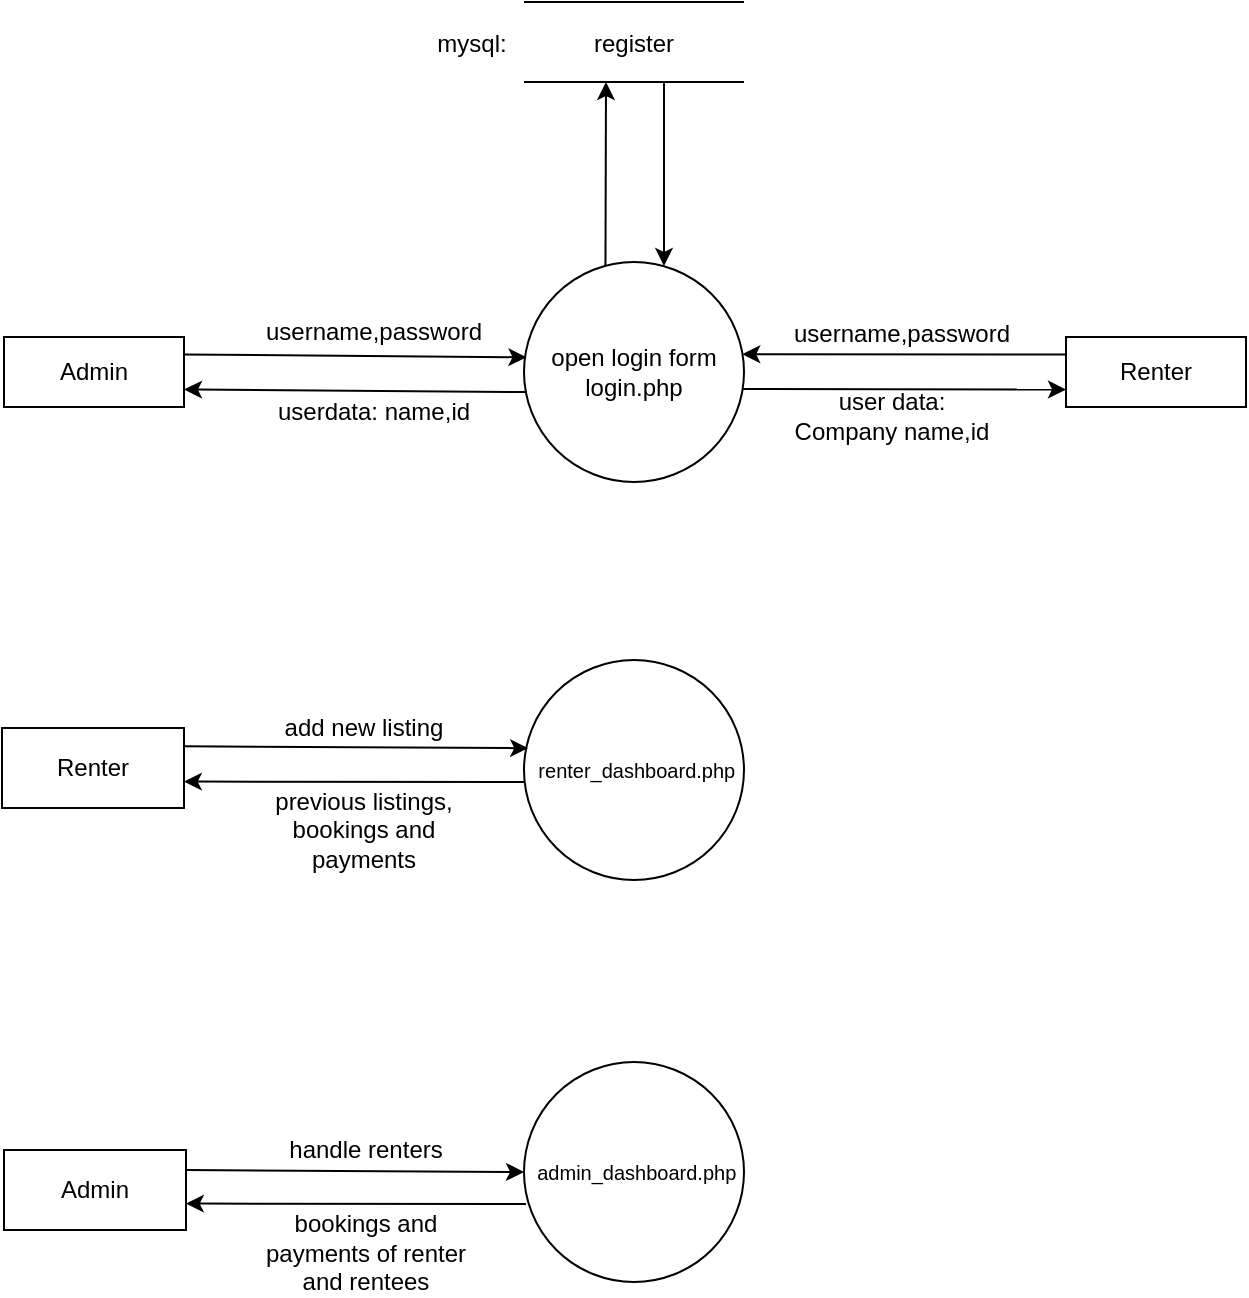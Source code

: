 <mxfile version="21.6.8" type="github">
  <diagram name="Page-1" id="Nq0isPCs4g1FgNZa7CM_">
    <mxGraphModel dx="1235" dy="701" grid="1" gridSize="10" guides="1" tooltips="1" connect="1" arrows="1" fold="1" page="1" pageScale="1" pageWidth="1169" pageHeight="827" math="0" shadow="0">
      <root>
        <mxCell id="0" />
        <mxCell id="1" parent="0" />
        <mxCell id="dllK3asZT1ui3LCHnfqZ-1" value="Admin" style="rounded=0;whiteSpace=wrap;html=1;" parent="1" vertex="1">
          <mxGeometry x="309" y="207.5" width="90" height="35" as="geometry" />
        </mxCell>
        <mxCell id="dllK3asZT1ui3LCHnfqZ-2" value="open login form&lt;br&gt;login.php" style="ellipse;whiteSpace=wrap;html=1;aspect=fixed;" parent="1" vertex="1">
          <mxGeometry x="569" y="170" width="110" height="110" as="geometry" />
        </mxCell>
        <mxCell id="dllK3asZT1ui3LCHnfqZ-3" value="" style="endArrow=none;html=1;rounded=0;" parent="1" edge="1">
          <mxGeometry width="50" height="50" relative="1" as="geometry">
            <mxPoint x="569" y="40" as="sourcePoint" />
            <mxPoint x="679" y="40" as="targetPoint" />
          </mxGeometry>
        </mxCell>
        <mxCell id="dllK3asZT1ui3LCHnfqZ-4" value="" style="endArrow=none;html=1;rounded=0;" parent="1" edge="1">
          <mxGeometry width="50" height="50" relative="1" as="geometry">
            <mxPoint x="569" y="80" as="sourcePoint" />
            <mxPoint x="679" y="80" as="targetPoint" />
          </mxGeometry>
        </mxCell>
        <mxCell id="dllK3asZT1ui3LCHnfqZ-5" value="" style="endArrow=classic;html=1;rounded=0;exitX=1;exitY=0.25;exitDx=0;exitDy=0;entryX=0.011;entryY=0.433;entryDx=0;entryDy=0;entryPerimeter=0;" parent="1" source="dllK3asZT1ui3LCHnfqZ-1" target="dllK3asZT1ui3LCHnfqZ-2" edge="1">
          <mxGeometry width="50" height="50" relative="1" as="geometry">
            <mxPoint x="559" y="260" as="sourcePoint" />
            <mxPoint x="609" y="210" as="targetPoint" />
          </mxGeometry>
        </mxCell>
        <mxCell id="dllK3asZT1ui3LCHnfqZ-6" value="" style="endArrow=classic;html=1;rounded=0;exitX=0.013;exitY=0.591;exitDx=0;exitDy=0;entryX=1;entryY=0.75;entryDx=0;entryDy=0;exitPerimeter=0;" parent="1" source="dllK3asZT1ui3LCHnfqZ-2" target="dllK3asZT1ui3LCHnfqZ-1" edge="1">
          <mxGeometry width="50" height="50" relative="1" as="geometry">
            <mxPoint x="580" y="226" as="sourcePoint" />
            <mxPoint x="409" y="228" as="targetPoint" />
          </mxGeometry>
        </mxCell>
        <mxCell id="dllK3asZT1ui3LCHnfqZ-7" value="" style="endArrow=classic;html=1;rounded=0;exitX=0.343;exitY=0.017;exitDx=0;exitDy=0;exitPerimeter=0;" parent="1" edge="1">
          <mxGeometry width="50" height="50" relative="1" as="geometry">
            <mxPoint x="609.73" y="171.87" as="sourcePoint" />
            <mxPoint x="610" y="80" as="targetPoint" />
          </mxGeometry>
        </mxCell>
        <mxCell id="dllK3asZT1ui3LCHnfqZ-8" value="" style="endArrow=classic;html=1;rounded=0;exitX=0.343;exitY=0.017;exitDx=0;exitDy=0;exitPerimeter=0;" parent="1" edge="1">
          <mxGeometry width="50" height="50" relative="1" as="geometry">
            <mxPoint x="639" y="80.0" as="sourcePoint" />
            <mxPoint x="639" y="172.0" as="targetPoint" />
          </mxGeometry>
        </mxCell>
        <mxCell id="dllK3asZT1ui3LCHnfqZ-9" value="username,password" style="text;html=1;strokeColor=none;fillColor=none;align=center;verticalAlign=middle;whiteSpace=wrap;rounded=0;" parent="1" vertex="1">
          <mxGeometry x="439" y="190" width="110" height="30" as="geometry" />
        </mxCell>
        <mxCell id="dllK3asZT1ui3LCHnfqZ-10" value="userdata: name,id" style="text;html=1;strokeColor=none;fillColor=none;align=center;verticalAlign=middle;whiteSpace=wrap;rounded=0;" parent="1" vertex="1">
          <mxGeometry x="439" y="230" width="110" height="30" as="geometry" />
        </mxCell>
        <mxCell id="dllK3asZT1ui3LCHnfqZ-11" value="mysql:" style="text;html=1;strokeColor=none;fillColor=none;align=center;verticalAlign=middle;whiteSpace=wrap;rounded=0;" parent="1" vertex="1">
          <mxGeometry x="513" y="46" width="60" height="30" as="geometry" />
        </mxCell>
        <mxCell id="dllK3asZT1ui3LCHnfqZ-12" value="register" style="text;html=1;strokeColor=none;fillColor=none;align=center;verticalAlign=middle;whiteSpace=wrap;rounded=0;" parent="1" vertex="1">
          <mxGeometry x="594" y="46" width="60" height="30" as="geometry" />
        </mxCell>
        <mxCell id="dllK3asZT1ui3LCHnfqZ-13" value="Renter" style="rounded=0;whiteSpace=wrap;html=1;" parent="1" vertex="1">
          <mxGeometry x="840" y="207.5" width="90" height="35" as="geometry" />
        </mxCell>
        <mxCell id="dllK3asZT1ui3LCHnfqZ-17" value="" style="endArrow=classic;html=1;rounded=0;exitX=0;exitY=0.25;exitDx=0;exitDy=0;entryX=0.992;entryY=0.419;entryDx=0;entryDy=0;entryPerimeter=0;" parent="1" source="dllK3asZT1ui3LCHnfqZ-13" target="dllK3asZT1ui3LCHnfqZ-2" edge="1">
          <mxGeometry width="50" height="50" relative="1" as="geometry">
            <mxPoint x="559" y="570" as="sourcePoint" />
            <mxPoint x="609" y="520" as="targetPoint" />
          </mxGeometry>
        </mxCell>
        <mxCell id="dllK3asZT1ui3LCHnfqZ-18" value="" style="endArrow=classic;html=1;rounded=0;entryX=0;entryY=0.75;entryDx=0;entryDy=0;exitX=0.995;exitY=0.577;exitDx=0;exitDy=0;exitPerimeter=0;" parent="1" source="dllK3asZT1ui3LCHnfqZ-2" target="dllK3asZT1ui3LCHnfqZ-13" edge="1">
          <mxGeometry width="50" height="50" relative="1" as="geometry">
            <mxPoint x="680" y="230" as="sourcePoint" />
            <mxPoint x="409" y="538" as="targetPoint" />
          </mxGeometry>
        </mxCell>
        <mxCell id="l28jz9vILIx-UigTFA-E-1" value="username,password" style="text;html=1;strokeColor=none;fillColor=none;align=center;verticalAlign=middle;whiteSpace=wrap;rounded=0;" vertex="1" parent="1">
          <mxGeometry x="708" y="191" width="100" height="30" as="geometry" />
        </mxCell>
        <mxCell id="l28jz9vILIx-UigTFA-E-3" value="user data: Company name,id" style="text;html=1;strokeColor=none;fillColor=none;align=center;verticalAlign=middle;whiteSpace=wrap;rounded=0;" vertex="1" parent="1">
          <mxGeometry x="698" y="232" width="110" height="30" as="geometry" />
        </mxCell>
        <mxCell id="l28jz9vILIx-UigTFA-E-4" value="Renter" style="rounded=0;whiteSpace=wrap;html=1;" vertex="1" parent="1">
          <mxGeometry x="308" y="403" width="91" height="40" as="geometry" />
        </mxCell>
        <mxCell id="l28jz9vILIx-UigTFA-E-5" value="&lt;font style=&quot;font-size: 10px;&quot;&gt;&amp;nbsp;renter_dashboard.php&lt;/font&gt;" style="ellipse;whiteSpace=wrap;html=1;aspect=fixed;" vertex="1" parent="1">
          <mxGeometry x="569" y="369" width="110" height="110" as="geometry" />
        </mxCell>
        <mxCell id="l28jz9vILIx-UigTFA-E-6" value="" style="endArrow=classic;html=1;rounded=0;exitX=0.013;exitY=0.591;exitDx=0;exitDy=0;exitPerimeter=0;entryX=0.999;entryY=0.67;entryDx=0;entryDy=0;entryPerimeter=0;" edge="1" parent="1" target="l28jz9vILIx-UigTFA-E-4">
          <mxGeometry width="50" height="50" relative="1" as="geometry">
            <mxPoint x="569" y="430" as="sourcePoint" />
            <mxPoint x="400" y="430" as="targetPoint" />
          </mxGeometry>
        </mxCell>
        <mxCell id="l28jz9vILIx-UigTFA-E-7" value="" style="endArrow=classic;html=1;rounded=0;exitX=0.997;exitY=0.229;exitDx=0;exitDy=0;exitPerimeter=0;entryX=0.019;entryY=0.401;entryDx=0;entryDy=0;entryPerimeter=0;" edge="1" parent="1" source="l28jz9vILIx-UigTFA-E-4" target="l28jz9vILIx-UigTFA-E-5">
          <mxGeometry width="50" height="50" relative="1" as="geometry">
            <mxPoint x="399" y="410" as="sourcePoint" />
            <mxPoint x="570" y="409" as="targetPoint" />
          </mxGeometry>
        </mxCell>
        <mxCell id="l28jz9vILIx-UigTFA-E-8" value="add new listing" style="text;html=1;strokeColor=none;fillColor=none;align=center;verticalAlign=middle;whiteSpace=wrap;rounded=0;" vertex="1" parent="1">
          <mxGeometry x="439" y="388" width="100" height="30" as="geometry" />
        </mxCell>
        <mxCell id="l28jz9vILIx-UigTFA-E-9" value="previous listings,&lt;br&gt;bookings and payments" style="text;html=1;strokeColor=none;fillColor=none;align=center;verticalAlign=middle;whiteSpace=wrap;rounded=0;" vertex="1" parent="1">
          <mxGeometry x="439" y="439" width="100" height="30" as="geometry" />
        </mxCell>
        <mxCell id="l28jz9vILIx-UigTFA-E-10" value="&lt;font style=&quot;font-size: 10px;&quot;&gt;&amp;nbsp;admin_dashboard.php&lt;/font&gt;" style="ellipse;whiteSpace=wrap;html=1;aspect=fixed;" vertex="1" parent="1">
          <mxGeometry x="569" y="570" width="110" height="110" as="geometry" />
        </mxCell>
        <mxCell id="l28jz9vILIx-UigTFA-E-11" value="Admin" style="rounded=0;whiteSpace=wrap;html=1;" vertex="1" parent="1">
          <mxGeometry x="309" y="614" width="91" height="40" as="geometry" />
        </mxCell>
        <mxCell id="l28jz9vILIx-UigTFA-E-12" value="" style="endArrow=classic;html=1;rounded=0;exitX=0.013;exitY=0.591;exitDx=0;exitDy=0;exitPerimeter=0;entryX=0.999;entryY=0.67;entryDx=0;entryDy=0;entryPerimeter=0;" edge="1" parent="1" target="l28jz9vILIx-UigTFA-E-11">
          <mxGeometry width="50" height="50" relative="1" as="geometry">
            <mxPoint x="570" y="641" as="sourcePoint" />
            <mxPoint x="401" y="641" as="targetPoint" />
          </mxGeometry>
        </mxCell>
        <mxCell id="l28jz9vILIx-UigTFA-E-13" value="handle renters" style="text;html=1;strokeColor=none;fillColor=none;align=center;verticalAlign=middle;whiteSpace=wrap;rounded=0;" vertex="1" parent="1">
          <mxGeometry x="440" y="599" width="100" height="30" as="geometry" />
        </mxCell>
        <mxCell id="l28jz9vILIx-UigTFA-E-14" value="&lt;br&gt;bookings and payments of renter and rentees" style="text;html=1;strokeColor=none;fillColor=none;align=center;verticalAlign=middle;whiteSpace=wrap;rounded=0;" vertex="1" parent="1">
          <mxGeometry x="435" y="643" width="110" height="30" as="geometry" />
        </mxCell>
        <mxCell id="l28jz9vILIx-UigTFA-E-15" value="" style="endArrow=classic;html=1;rounded=0;exitX=1;exitY=0.25;exitDx=0;exitDy=0;entryX=0;entryY=0.5;entryDx=0;entryDy=0;" edge="1" parent="1" source="l28jz9vILIx-UigTFA-E-11">
          <mxGeometry width="50" height="50" relative="1" as="geometry">
            <mxPoint x="399" y="624.47" as="sourcePoint" />
            <mxPoint x="569.0" y="625" as="targetPoint" />
          </mxGeometry>
        </mxCell>
      </root>
    </mxGraphModel>
  </diagram>
</mxfile>
